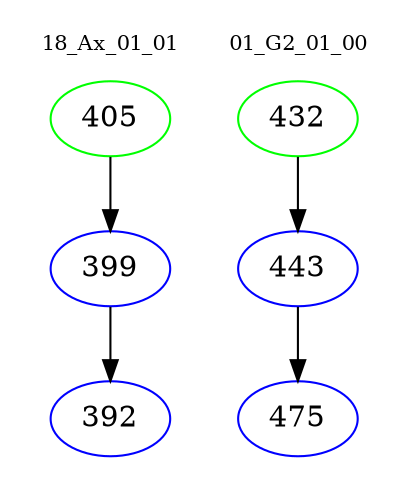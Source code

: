 digraph{
subgraph cluster_0 {
color = white
label = "18_Ax_01_01";
fontsize=10;
T0_405 [label="405", color="green"]
T0_405 -> T0_399 [color="black"]
T0_399 [label="399", color="blue"]
T0_399 -> T0_392 [color="black"]
T0_392 [label="392", color="blue"]
}
subgraph cluster_1 {
color = white
label = "01_G2_01_00";
fontsize=10;
T1_432 [label="432", color="green"]
T1_432 -> T1_443 [color="black"]
T1_443 [label="443", color="blue"]
T1_443 -> T1_475 [color="black"]
T1_475 [label="475", color="blue"]
}
}
